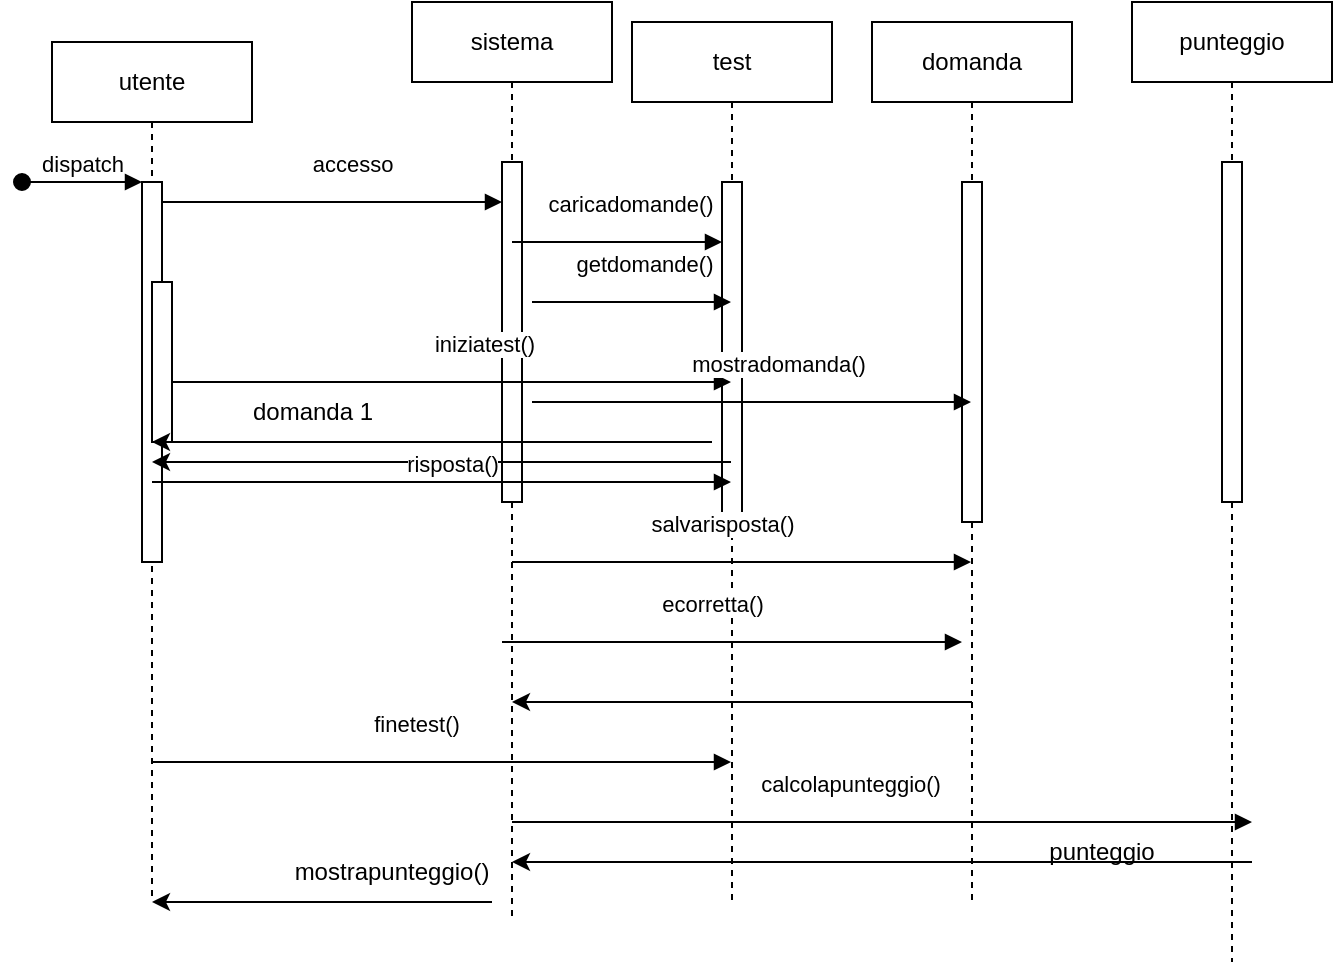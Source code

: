 <mxfile version="26.1.0">
  <diagram name="Page-1" id="2YBvvXClWsGukQMizWep">
    <mxGraphModel grid="1" page="1" gridSize="10" guides="1" tooltips="1" connect="1" arrows="1" fold="1" pageScale="1" pageWidth="850" pageHeight="1100" math="0" shadow="0">
      <root>
        <mxCell id="0" />
        <mxCell id="1" parent="0" />
        <mxCell id="aM9ryv3xv72pqoxQDRHE-1" value="utente" style="shape=umlLifeline;perimeter=lifelinePerimeter;whiteSpace=wrap;html=1;container=0;dropTarget=0;collapsible=0;recursiveResize=0;outlineConnect=0;portConstraint=eastwest;newEdgeStyle={&quot;edgeStyle&quot;:&quot;elbowEdgeStyle&quot;,&quot;elbow&quot;:&quot;vertical&quot;,&quot;curved&quot;:0,&quot;rounded&quot;:0};" vertex="1" parent="1">
          <mxGeometry x="40" y="50" width="100" height="430" as="geometry" />
        </mxCell>
        <mxCell id="aM9ryv3xv72pqoxQDRHE-2" value="" style="html=1;points=[];perimeter=orthogonalPerimeter;outlineConnect=0;targetShapes=umlLifeline;portConstraint=eastwest;newEdgeStyle={&quot;edgeStyle&quot;:&quot;elbowEdgeStyle&quot;,&quot;elbow&quot;:&quot;vertical&quot;,&quot;curved&quot;:0,&quot;rounded&quot;:0};" vertex="1" parent="aM9ryv3xv72pqoxQDRHE-1">
          <mxGeometry x="45" y="70" width="10" height="190" as="geometry" />
        </mxCell>
        <mxCell id="aM9ryv3xv72pqoxQDRHE-3" value="dispatch" style="html=1;verticalAlign=bottom;startArrow=oval;endArrow=block;startSize=8;edgeStyle=elbowEdgeStyle;elbow=vertical;curved=0;rounded=0;" edge="1" parent="aM9ryv3xv72pqoxQDRHE-1" target="aM9ryv3xv72pqoxQDRHE-2">
          <mxGeometry relative="1" as="geometry">
            <mxPoint x="-15" y="70" as="sourcePoint" />
          </mxGeometry>
        </mxCell>
        <mxCell id="aM9ryv3xv72pqoxQDRHE-4" value="" style="html=1;points=[];perimeter=orthogonalPerimeter;outlineConnect=0;targetShapes=umlLifeline;portConstraint=eastwest;newEdgeStyle={&quot;edgeStyle&quot;:&quot;elbowEdgeStyle&quot;,&quot;elbow&quot;:&quot;vertical&quot;,&quot;curved&quot;:0,&quot;rounded&quot;:0};" vertex="1" parent="aM9ryv3xv72pqoxQDRHE-1">
          <mxGeometry x="50" y="120" width="10" height="80" as="geometry" />
        </mxCell>
        <mxCell id="aM9ryv3xv72pqoxQDRHE-5" value="sistema" style="shape=umlLifeline;perimeter=lifelinePerimeter;whiteSpace=wrap;html=1;container=0;dropTarget=0;collapsible=0;recursiveResize=0;outlineConnect=0;portConstraint=eastwest;newEdgeStyle={&quot;edgeStyle&quot;:&quot;elbowEdgeStyle&quot;,&quot;elbow&quot;:&quot;vertical&quot;,&quot;curved&quot;:0,&quot;rounded&quot;:0};" vertex="1" parent="1">
          <mxGeometry x="220" y="30" width="100" height="460" as="geometry" />
        </mxCell>
        <mxCell id="aM9ryv3xv72pqoxQDRHE-6" value="" style="html=1;points=[];perimeter=orthogonalPerimeter;outlineConnect=0;targetShapes=umlLifeline;portConstraint=eastwest;newEdgeStyle={&quot;edgeStyle&quot;:&quot;elbowEdgeStyle&quot;,&quot;elbow&quot;:&quot;vertical&quot;,&quot;curved&quot;:0,&quot;rounded&quot;:0};" vertex="1" parent="aM9ryv3xv72pqoxQDRHE-5">
          <mxGeometry x="45" y="80" width="10" height="170" as="geometry" />
        </mxCell>
        <mxCell id="aM9ryv3xv72pqoxQDRHE-7" value="accesso" style="html=1;verticalAlign=bottom;endArrow=block;edgeStyle=elbowEdgeStyle;elbow=vertical;curved=0;rounded=0;" edge="1" parent="1" source="aM9ryv3xv72pqoxQDRHE-2" target="aM9ryv3xv72pqoxQDRHE-6">
          <mxGeometry x="0.118" y="10" relative="1" as="geometry">
            <mxPoint x="195" y="130" as="sourcePoint" />
            <Array as="points">
              <mxPoint x="180" y="130" />
            </Array>
            <mxPoint as="offset" />
          </mxGeometry>
        </mxCell>
        <mxCell id="08UpihxwGuxTlBjCfoV7-2" value="test" style="shape=umlLifeline;perimeter=lifelinePerimeter;whiteSpace=wrap;html=1;container=0;dropTarget=0;collapsible=0;recursiveResize=0;outlineConnect=0;portConstraint=eastwest;newEdgeStyle={&quot;edgeStyle&quot;:&quot;elbowEdgeStyle&quot;,&quot;elbow&quot;:&quot;vertical&quot;,&quot;curved&quot;:0,&quot;rounded&quot;:0};" vertex="1" parent="1">
          <mxGeometry x="330" y="40" width="100" height="440" as="geometry" />
        </mxCell>
        <mxCell id="08UpihxwGuxTlBjCfoV7-3" value="" style="html=1;points=[];perimeter=orthogonalPerimeter;outlineConnect=0;targetShapes=umlLifeline;portConstraint=eastwest;newEdgeStyle={&quot;edgeStyle&quot;:&quot;elbowEdgeStyle&quot;,&quot;elbow&quot;:&quot;vertical&quot;,&quot;curved&quot;:0,&quot;rounded&quot;:0};" vertex="1" parent="08UpihxwGuxTlBjCfoV7-2">
          <mxGeometry x="45" y="80" width="10" height="170" as="geometry" />
        </mxCell>
        <mxCell id="08UpihxwGuxTlBjCfoV7-4" value="domanda" style="shape=umlLifeline;perimeter=lifelinePerimeter;whiteSpace=wrap;html=1;container=0;dropTarget=0;collapsible=0;recursiveResize=0;outlineConnect=0;portConstraint=eastwest;newEdgeStyle={&quot;edgeStyle&quot;:&quot;elbowEdgeStyle&quot;,&quot;elbow&quot;:&quot;vertical&quot;,&quot;curved&quot;:0,&quot;rounded&quot;:0};" vertex="1" parent="1">
          <mxGeometry x="450" y="40" width="100" height="440" as="geometry" />
        </mxCell>
        <mxCell id="08UpihxwGuxTlBjCfoV7-5" value="" style="html=1;points=[];perimeter=orthogonalPerimeter;outlineConnect=0;targetShapes=umlLifeline;portConstraint=eastwest;newEdgeStyle={&quot;edgeStyle&quot;:&quot;elbowEdgeStyle&quot;,&quot;elbow&quot;:&quot;vertical&quot;,&quot;curved&quot;:0,&quot;rounded&quot;:0};" vertex="1" parent="08UpihxwGuxTlBjCfoV7-4">
          <mxGeometry x="45" y="80" width="10" height="170" as="geometry" />
        </mxCell>
        <mxCell id="08UpihxwGuxTlBjCfoV7-6" value="punteggio" style="shape=umlLifeline;perimeter=lifelinePerimeter;whiteSpace=wrap;html=1;container=0;dropTarget=0;collapsible=0;recursiveResize=0;outlineConnect=0;portConstraint=eastwest;newEdgeStyle={&quot;edgeStyle&quot;:&quot;elbowEdgeStyle&quot;,&quot;elbow&quot;:&quot;vertical&quot;,&quot;curved&quot;:0,&quot;rounded&quot;:0};" vertex="1" parent="1">
          <mxGeometry x="580" y="30" width="100" height="480" as="geometry" />
        </mxCell>
        <mxCell id="08UpihxwGuxTlBjCfoV7-7" value="" style="html=1;points=[];perimeter=orthogonalPerimeter;outlineConnect=0;targetShapes=umlLifeline;portConstraint=eastwest;newEdgeStyle={&quot;edgeStyle&quot;:&quot;elbowEdgeStyle&quot;,&quot;elbow&quot;:&quot;vertical&quot;,&quot;curved&quot;:0,&quot;rounded&quot;:0};" vertex="1" parent="08UpihxwGuxTlBjCfoV7-6">
          <mxGeometry x="45" y="80" width="10" height="170" as="geometry" />
        </mxCell>
        <mxCell id="08UpihxwGuxTlBjCfoV7-8" value="caricadomande()" style="html=1;verticalAlign=bottom;endArrow=block;edgeStyle=elbowEdgeStyle;elbow=vertical;curved=0;rounded=0;" edge="1" parent="1" target="08UpihxwGuxTlBjCfoV7-3">
          <mxGeometry x="0.118" y="10" relative="1" as="geometry">
            <mxPoint x="270" y="150" as="sourcePoint" />
            <Array as="points">
              <mxPoint x="355" y="150" />
            </Array>
            <mxPoint x="440" y="150" as="targetPoint" />
            <mxPoint as="offset" />
          </mxGeometry>
        </mxCell>
        <mxCell id="08UpihxwGuxTlBjCfoV7-9" value="getdomande()" style="html=1;verticalAlign=bottom;endArrow=block;edgeStyle=elbowEdgeStyle;elbow=vertical;curved=0;rounded=0;" edge="1" parent="1" target="08UpihxwGuxTlBjCfoV7-2">
          <mxGeometry x="0.118" y="10" relative="1" as="geometry">
            <mxPoint x="280" y="180" as="sourcePoint" />
            <Array as="points">
              <mxPoint x="365" y="180" />
            </Array>
            <mxPoint x="510" y="180" as="targetPoint" />
            <mxPoint as="offset" />
          </mxGeometry>
        </mxCell>
        <mxCell id="08UpihxwGuxTlBjCfoV7-10" value="" style="endArrow=classic;html=1;rounded=0;" edge="1" parent="1" source="08UpihxwGuxTlBjCfoV7-2" target="aM9ryv3xv72pqoxQDRHE-1">
          <mxGeometry width="50" height="50" relative="1" as="geometry">
            <mxPoint x="270" y="390" as="sourcePoint" />
            <mxPoint x="160" y="200" as="targetPoint" />
          </mxGeometry>
        </mxCell>
        <mxCell id="08UpihxwGuxTlBjCfoV7-11" value="iniziatest()" style="html=1;verticalAlign=bottom;endArrow=block;edgeStyle=elbowEdgeStyle;elbow=vertical;curved=0;rounded=0;" edge="1" parent="1" target="08UpihxwGuxTlBjCfoV7-2">
          <mxGeometry x="0.118" y="10" relative="1" as="geometry">
            <mxPoint x="100" y="220" as="sourcePoint" />
            <Array as="points">
              <mxPoint x="185" y="220" />
            </Array>
            <mxPoint x="205" y="220" as="targetPoint" />
            <mxPoint as="offset" />
          </mxGeometry>
        </mxCell>
        <mxCell id="08UpihxwGuxTlBjCfoV7-12" value="mostradomanda()" style="html=1;verticalAlign=bottom;endArrow=block;edgeStyle=elbowEdgeStyle;elbow=vertical;curved=0;rounded=0;" edge="1" parent="1" target="08UpihxwGuxTlBjCfoV7-4">
          <mxGeometry x="0.118" y="10" relative="1" as="geometry">
            <mxPoint x="280" y="230" as="sourcePoint" />
            <Array as="points" />
            <mxPoint x="390" y="230" as="targetPoint" />
            <mxPoint as="offset" />
          </mxGeometry>
        </mxCell>
        <mxCell id="08UpihxwGuxTlBjCfoV7-13" value="" style="endArrow=classic;html=1;rounded=0;" edge="1" parent="1" target="aM9ryv3xv72pqoxQDRHE-1">
          <mxGeometry width="50" height="50" relative="1" as="geometry">
            <mxPoint x="370" y="250" as="sourcePoint" />
            <mxPoint x="89.5" y="250" as="targetPoint" />
          </mxGeometry>
        </mxCell>
        <mxCell id="08UpihxwGuxTlBjCfoV7-14" value="domanda 1" style="text;html=1;align=center;verticalAlign=middle;whiteSpace=wrap;rounded=0;" vertex="1" parent="1">
          <mxGeometry x="130" y="220" width="80.5" height="30" as="geometry" />
        </mxCell>
        <mxCell id="08UpihxwGuxTlBjCfoV7-15" value="risposta()" style="html=1;verticalAlign=bottom;endArrow=block;edgeStyle=elbowEdgeStyle;elbow=vertical;curved=0;rounded=0;" edge="1" parent="1" target="08UpihxwGuxTlBjCfoV7-2">
          <mxGeometry x="0.036" relative="1" as="geometry">
            <mxPoint x="90" y="270" as="sourcePoint" />
            <Array as="points" />
            <mxPoint x="310" y="270" as="targetPoint" />
            <mxPoint as="offset" />
          </mxGeometry>
        </mxCell>
        <mxCell id="08UpihxwGuxTlBjCfoV7-16" value="salvarisposta()" style="html=1;verticalAlign=bottom;endArrow=block;edgeStyle=elbowEdgeStyle;elbow=vertical;curved=0;rounded=0;" edge="1" parent="1" target="08UpihxwGuxTlBjCfoV7-4">
          <mxGeometry x="-0.087" y="10" relative="1" as="geometry">
            <mxPoint x="270" y="310" as="sourcePoint" />
            <Array as="points" />
            <mxPoint x="379.5" y="310" as="targetPoint" />
            <mxPoint as="offset" />
          </mxGeometry>
        </mxCell>
        <mxCell id="08UpihxwGuxTlBjCfoV7-17" value="ecorretta()" style="html=1;verticalAlign=bottom;endArrow=block;edgeStyle=elbowEdgeStyle;elbow=vertical;curved=0;rounded=0;" edge="1" parent="1">
          <mxGeometry x="-0.087" y="10" relative="1" as="geometry">
            <mxPoint x="265" y="350" as="sourcePoint" />
            <Array as="points" />
            <mxPoint x="495" y="350" as="targetPoint" />
            <mxPoint as="offset" />
          </mxGeometry>
        </mxCell>
        <mxCell id="08UpihxwGuxTlBjCfoV7-18" value="" style="endArrow=classic;html=1;rounded=0;" edge="1" parent="1" target="aM9ryv3xv72pqoxQDRHE-5">
          <mxGeometry width="50" height="50" relative="1" as="geometry">
            <mxPoint x="500" y="380" as="sourcePoint" />
            <mxPoint x="360" y="410" as="targetPoint" />
          </mxGeometry>
        </mxCell>
        <mxCell id="08UpihxwGuxTlBjCfoV7-19" value="finetest()" style="html=1;verticalAlign=bottom;endArrow=block;edgeStyle=elbowEdgeStyle;elbow=vertical;curved=0;rounded=0;" edge="1" parent="1" target="08UpihxwGuxTlBjCfoV7-2">
          <mxGeometry x="-0.087" y="10" relative="1" as="geometry">
            <mxPoint x="90" y="410" as="sourcePoint" />
            <Array as="points" />
            <mxPoint x="320" y="410" as="targetPoint" />
            <mxPoint as="offset" />
          </mxGeometry>
        </mxCell>
        <mxCell id="08UpihxwGuxTlBjCfoV7-20" value="calcolapunteggio()" style="html=1;verticalAlign=bottom;endArrow=block;edgeStyle=elbowEdgeStyle;elbow=vertical;curved=0;rounded=0;" edge="1" parent="1">
          <mxGeometry x="-0.087" y="10" relative="1" as="geometry">
            <mxPoint x="270" y="440" as="sourcePoint" />
            <Array as="points" />
            <mxPoint x="640" y="440" as="targetPoint" />
            <mxPoint as="offset" />
          </mxGeometry>
        </mxCell>
        <mxCell id="08UpihxwGuxTlBjCfoV7-21" value="" style="endArrow=classic;html=1;rounded=0;" edge="1" parent="1" target="aM9ryv3xv72pqoxQDRHE-5">
          <mxGeometry width="50" height="50" relative="1" as="geometry">
            <mxPoint x="640" y="460" as="sourcePoint" />
            <mxPoint x="410" y="460" as="targetPoint" />
          </mxGeometry>
        </mxCell>
        <mxCell id="08UpihxwGuxTlBjCfoV7-22" value="punteggio" style="text;html=1;align=center;verticalAlign=middle;whiteSpace=wrap;rounded=0;" vertex="1" parent="1">
          <mxGeometry x="510" y="440" width="110" height="30" as="geometry" />
        </mxCell>
        <mxCell id="08UpihxwGuxTlBjCfoV7-25" value="" style="endArrow=classic;html=1;rounded=0;" edge="1" parent="1">
          <mxGeometry width="50" height="50" relative="1" as="geometry">
            <mxPoint x="260" y="480" as="sourcePoint" />
            <mxPoint x="90" y="480" as="targetPoint" />
          </mxGeometry>
        </mxCell>
        <mxCell id="08UpihxwGuxTlBjCfoV7-26" value="mostrapunteggio()" style="text;html=1;align=center;verticalAlign=middle;whiteSpace=wrap;rounded=0;" vertex="1" parent="1">
          <mxGeometry x="180" y="450" width="60" height="30" as="geometry" />
        </mxCell>
      </root>
    </mxGraphModel>
  </diagram>
</mxfile>
